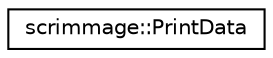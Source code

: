 digraph "Graphical Class Hierarchy"
{
 // LATEX_PDF_SIZE
  edge [fontname="Helvetica",fontsize="10",labelfontname="Helvetica",labelfontsize="10"];
  node [fontname="Helvetica",fontsize="10",shape=record];
  rankdir="LR";
  Node0 [label="scrimmage::PrintData",height=0.2,width=0.4,color="black", fillcolor="white", style="filled",URL="$structscrimmage_1_1PrintData.html",tooltip=" "];
}

